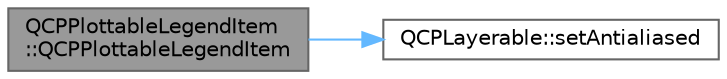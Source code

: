 digraph "QCPPlottableLegendItem::QCPPlottableLegendItem"
{
 // LATEX_PDF_SIZE
  bgcolor="transparent";
  edge [fontname=Helvetica,fontsize=10,labelfontname=Helvetica,labelfontsize=10];
  node [fontname=Helvetica,fontsize=10,shape=box,height=0.2,width=0.4];
  rankdir="LR";
  Node1 [label="QCPPlottableLegendItem\l::QCPPlottableLegendItem",height=0.2,width=0.4,color="gray40", fillcolor="grey60", style="filled", fontcolor="black",tooltip=" "];
  Node1 -> Node2 [color="steelblue1",style="solid"];
  Node2 [label="QCPLayerable::setAntialiased",height=0.2,width=0.4,color="grey40", fillcolor="white", style="filled",URL="$class_q_c_p_layerable.html#a4fd43e89be4a553ead41652565ff0581",tooltip=" "];
}
